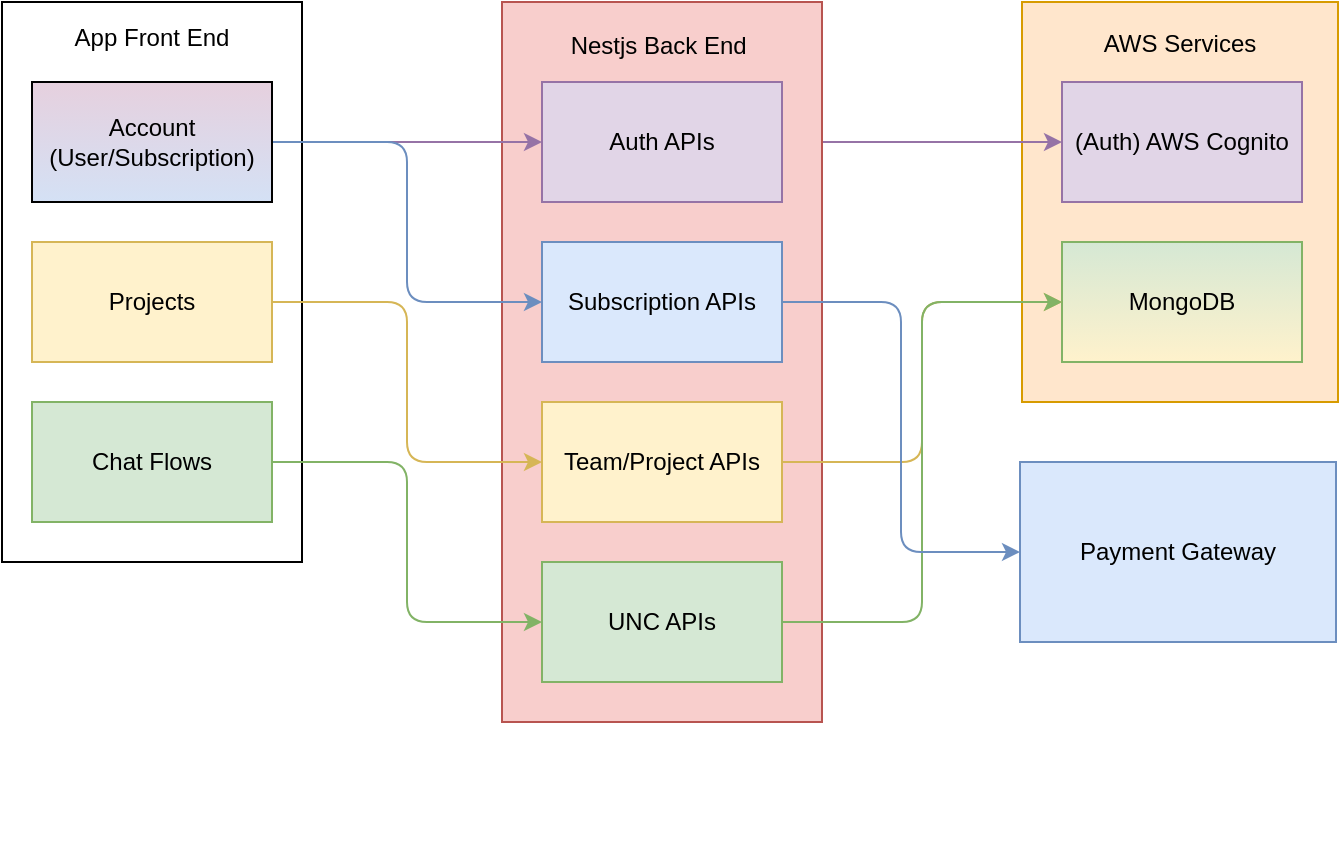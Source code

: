 <mxfile version="20.0.3" type="github"><diagram id="qz31RHFNAyunzKs80gt2" name="Page-1"><mxGraphModel dx="1232" dy="1158" grid="1" gridSize="10" guides="1" tooltips="1" connect="1" arrows="1" fold="1" page="1" pageScale="1" pageWidth="827" pageHeight="1169" math="0" shadow="0"><root><mxCell id="0"/><mxCell id="1" parent="0"/><mxCell id="2wYGOjoC1ByHxRY0KYMF-17" value="AWS Services&lt;br&gt;&lt;br&gt;&lt;br&gt;&lt;br&gt;&lt;br&gt;&lt;br&gt;&lt;br&gt;&lt;br&gt;&lt;br&gt;&lt;br&gt;&lt;br&gt;&lt;br&gt;" style="rounded=0;whiteSpace=wrap;html=1;align=center;fillColor=#ffe6cc;strokeColor=#d79b00;" vertex="1" parent="1"><mxGeometry x="550" y="320" width="158" height="200" as="geometry"/></mxCell><mxCell id="2wYGOjoC1ByHxRY0KYMF-2" value="App Front End&lt;br&gt;&lt;br&gt;&lt;br&gt;&lt;br&gt;&lt;br&gt;&lt;br&gt;&lt;br&gt;&lt;br&gt;&lt;br&gt;&lt;br&gt;&lt;br&gt;&lt;br&gt;&lt;br&gt;&lt;br&gt;&lt;br&gt;&lt;br&gt;&lt;br&gt;&lt;br&gt;" style="rounded=0;whiteSpace=wrap;html=1;" vertex="1" parent="1"><mxGeometry x="40" y="320" width="150" height="280" as="geometry"/></mxCell><mxCell id="2wYGOjoC1ByHxRY0KYMF-10" style="edgeStyle=orthogonalEdgeStyle;rounded=1;orthogonalLoop=1;jettySize=auto;html=1;entryX=0;entryY=0.5;entryDx=0;entryDy=0;exitX=1;exitY=0.5;exitDx=0;exitDy=0;fillColor=#e1d5e7;strokeColor=#9673a6;" edge="1" parent="1" source="2wYGOjoC1ByHxRY0KYMF-6" target="2wYGOjoC1ByHxRY0KYMF-4"><mxGeometry relative="1" as="geometry"><mxPoint x="420" y="390" as="sourcePoint"/></mxGeometry></mxCell><mxCell id="2wYGOjoC1ByHxRY0KYMF-3" value="Nestjs Back End&amp;nbsp;&lt;br&gt;&lt;br&gt;&lt;br&gt;&lt;br&gt;&lt;br&gt;&lt;br&gt;&lt;br&gt;&lt;br&gt;&lt;br&gt;&lt;br&gt;&lt;br&gt;&lt;br&gt;&lt;br&gt;&lt;br&gt;&lt;br&gt;&lt;br&gt;&lt;br&gt;&lt;br&gt;&lt;br&gt;&lt;br&gt;&lt;br&gt;&lt;br&gt;&lt;br&gt;" style="rounded=0;whiteSpace=wrap;html=1;align=center;fillColor=#f8cecc;strokeColor=#b85450;" vertex="1" parent="1"><mxGeometry x="290" y="320" width="160" height="360" as="geometry"/></mxCell><mxCell id="2wYGOjoC1ByHxRY0KYMF-4" value="(Auth) AWS Cognito" style="rounded=0;whiteSpace=wrap;html=1;fillColor=#e1d5e7;strokeColor=#9673a6;" vertex="1" parent="1"><mxGeometry x="570" y="360" width="120" height="60" as="geometry"/></mxCell><mxCell id="2wYGOjoC1ByHxRY0KYMF-5" value="MongoDB" style="rounded=0;whiteSpace=wrap;html=1;fillColor=#d5e8d4;strokeColor=#82b366;gradientColor=#FFF2CC;" vertex="1" parent="1"><mxGeometry x="570" y="440" width="120" height="60" as="geometry"/></mxCell><mxCell id="2wYGOjoC1ByHxRY0KYMF-6" value="Auth APIs" style="rounded=0;whiteSpace=wrap;html=1;fillColor=#e1d5e7;strokeColor=#9673a6;" vertex="1" parent="1"><mxGeometry x="310" y="360" width="120" height="60" as="geometry"/></mxCell><mxCell id="2wYGOjoC1ByHxRY0KYMF-7" value="Team/Project APIs" style="rounded=0;whiteSpace=wrap;html=1;fillColor=#fff2cc;strokeColor=#d6b656;" vertex="1" parent="1"><mxGeometry x="310" y="520" width="120" height="60" as="geometry"/></mxCell><mxCell id="2wYGOjoC1ByHxRY0KYMF-8" value="UNC APIs" style="rounded=0;whiteSpace=wrap;html=1;fillColor=#d5e8d4;strokeColor=#82b366;" vertex="1" parent="1"><mxGeometry x="310" y="600" width="120" height="60" as="geometry"/></mxCell><mxCell id="2wYGOjoC1ByHxRY0KYMF-9" style="edgeStyle=orthogonalEdgeStyle;rounded=0;orthogonalLoop=1;jettySize=auto;html=1;exitX=0.5;exitY=1;exitDx=0;exitDy=0;" edge="1" parent="1" source="2wYGOjoC1ByHxRY0KYMF-3" target="2wYGOjoC1ByHxRY0KYMF-3"><mxGeometry relative="1" as="geometry"/></mxCell><mxCell id="2wYGOjoC1ByHxRY0KYMF-11" style="edgeStyle=orthogonalEdgeStyle;rounded=1;orthogonalLoop=1;jettySize=auto;html=1;entryX=0;entryY=0.5;entryDx=0;entryDy=0;exitX=1;exitY=0.5;exitDx=0;exitDy=0;fillColor=#fff2cc;strokeColor=#d6b656;" edge="1" parent="1" source="2wYGOjoC1ByHxRY0KYMF-7" target="2wYGOjoC1ByHxRY0KYMF-5"><mxGeometry relative="1" as="geometry"><mxPoint x="490" y="470" as="sourcePoint"/><mxPoint x="580" y="410" as="targetPoint"/><Array as="points"><mxPoint x="500" y="550"/><mxPoint x="500" y="470"/></Array></mxGeometry></mxCell><mxCell id="2wYGOjoC1ByHxRY0KYMF-13" style="edgeStyle=orthogonalEdgeStyle;rounded=1;orthogonalLoop=1;jettySize=auto;html=1;entryX=0;entryY=0.5;entryDx=0;entryDy=0;exitX=1;exitY=0.5;exitDx=0;exitDy=0;fillColor=#d5e8d4;strokeColor=#82b366;" edge="1" parent="1" source="2wYGOjoC1ByHxRY0KYMF-8" target="2wYGOjoC1ByHxRY0KYMF-5"><mxGeometry relative="1" as="geometry"><mxPoint x="460" y="540" as="sourcePoint"/><mxPoint x="550" y="480" as="targetPoint"/><Array as="points"><mxPoint x="500" y="630"/><mxPoint x="500" y="470"/></Array></mxGeometry></mxCell><mxCell id="2wYGOjoC1ByHxRY0KYMF-14" value="" style="edgeStyle=orthogonalEdgeStyle;rounded=1;orthogonalLoop=1;jettySize=auto;html=1;entryX=0;entryY=0.5;entryDx=0;entryDy=0;exitX=1;exitY=0.5;exitDx=0;exitDy=0;fillColor=#d5e8d4;strokeColor=#82b366;" edge="1" parent="1" source="2wYGOjoC1ByHxRY0KYMF-20" target="2wYGOjoC1ByHxRY0KYMF-8"><mxGeometry relative="1" as="geometry"><mxPoint x="190" y="470" as="sourcePoint"/><mxPoint x="320" y="480" as="targetPoint"/></mxGeometry></mxCell><mxCell id="2wYGOjoC1ByHxRY0KYMF-15" value="" style="edgeStyle=orthogonalEdgeStyle;rounded=1;orthogonalLoop=1;jettySize=auto;html=1;entryX=0;entryY=0.5;entryDx=0;entryDy=0;exitX=1;exitY=0.5;exitDx=0;exitDy=0;fillColor=#e1d5e7;strokeColor=#9673a6;" edge="1" parent="1" source="2wYGOjoC1ByHxRY0KYMF-18" target="2wYGOjoC1ByHxRY0KYMF-6"><mxGeometry relative="1" as="geometry"><mxPoint x="190" y="470" as="sourcePoint"/><mxPoint x="320" y="560" as="targetPoint"/></mxGeometry></mxCell><mxCell id="2wYGOjoC1ByHxRY0KYMF-16" value="" style="edgeStyle=orthogonalEdgeStyle;rounded=1;orthogonalLoop=1;jettySize=auto;html=1;entryX=0;entryY=0.5;entryDx=0;entryDy=0;exitX=1;exitY=0.5;exitDx=0;exitDy=0;fillColor=#fff2cc;strokeColor=#d6b656;" edge="1" parent="1" source="2wYGOjoC1ByHxRY0KYMF-19" target="2wYGOjoC1ByHxRY0KYMF-7"><mxGeometry relative="1" as="geometry"><mxPoint x="200" y="480" as="sourcePoint"/><mxPoint x="320" y="400" as="targetPoint"/></mxGeometry></mxCell><mxCell id="2wYGOjoC1ByHxRY0KYMF-28" value="" style="edgeStyle=orthogonalEdgeStyle;rounded=1;orthogonalLoop=1;jettySize=auto;html=1;entryX=0;entryY=0.5;entryDx=0;entryDy=0;fillColor=#dae8fc;strokeColor=#6c8ebf;" edge="1" parent="1" source="2wYGOjoC1ByHxRY0KYMF-18" target="2wYGOjoC1ByHxRY0KYMF-21"><mxGeometry relative="1" as="geometry"/></mxCell><mxCell id="2wYGOjoC1ByHxRY0KYMF-18" value="Account (User/Subscription)" style="rounded=0;whiteSpace=wrap;html=1;gradientColor=#D4E1F5;fillColor=#E6D0DE;" vertex="1" parent="1"><mxGeometry x="55" y="360" width="120" height="60" as="geometry"/></mxCell><mxCell id="2wYGOjoC1ByHxRY0KYMF-19" value="Projects" style="rounded=0;whiteSpace=wrap;html=1;fillColor=#fff2cc;strokeColor=#d6b656;" vertex="1" parent="1"><mxGeometry x="55" y="440" width="120" height="60" as="geometry"/></mxCell><mxCell id="2wYGOjoC1ByHxRY0KYMF-20" value="Chat Flows" style="rounded=0;whiteSpace=wrap;html=1;fillColor=#d5e8d4;strokeColor=#82b366;" vertex="1" parent="1"><mxGeometry x="55" y="520" width="120" height="60" as="geometry"/></mxCell><mxCell id="2wYGOjoC1ByHxRY0KYMF-29" value="" style="edgeStyle=orthogonalEdgeStyle;rounded=1;orthogonalLoop=1;jettySize=auto;html=1;entryX=0;entryY=0.5;entryDx=0;entryDy=0;fillColor=#dae8fc;strokeColor=#6c8ebf;" edge="1" parent="1" source="2wYGOjoC1ByHxRY0KYMF-21" target="2wYGOjoC1ByHxRY0KYMF-26"><mxGeometry relative="1" as="geometry"/></mxCell><mxCell id="2wYGOjoC1ByHxRY0KYMF-21" value="Subscription APIs" style="rounded=0;whiteSpace=wrap;html=1;fillColor=#dae8fc;strokeColor=#6c8ebf;" vertex="1" parent="1"><mxGeometry x="310" y="440" width="120" height="60" as="geometry"/></mxCell><mxCell id="2wYGOjoC1ByHxRY0KYMF-25" style="edgeStyle=orthogonalEdgeStyle;rounded=1;orthogonalLoop=1;jettySize=auto;html=1;exitX=0.5;exitY=1;exitDx=0;exitDy=0;" edge="1" parent="1"><mxGeometry relative="1" as="geometry"><mxPoint x="630" y="740" as="sourcePoint"/><mxPoint x="630" y="740" as="targetPoint"/></mxGeometry></mxCell><mxCell id="2wYGOjoC1ByHxRY0KYMF-26" value="Payment Gateway" style="rounded=0;whiteSpace=wrap;html=1;fillColor=#dae8fc;strokeColor=#6c8ebf;" vertex="1" parent="1"><mxGeometry x="549" y="550" width="158" height="90" as="geometry"/></mxCell></root></mxGraphModel></diagram></mxfile>